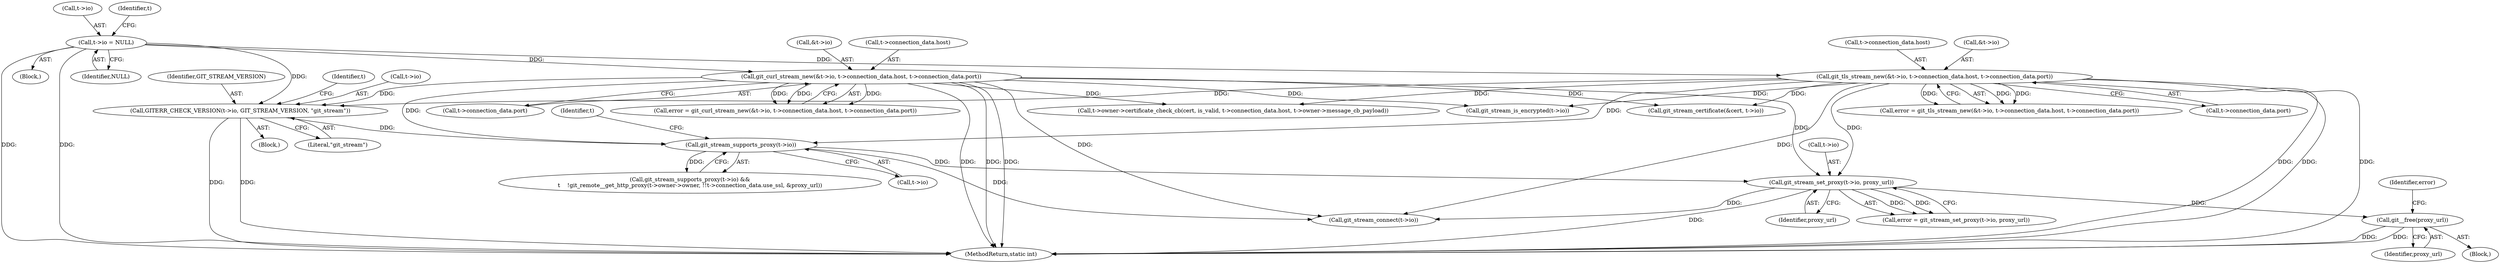 digraph "0_libgit2_b5c6a1b407b7f8b952bded2789593b68b1876211@pointer" {
"1000229" [label="(Call,git__free(proxy_url))"];
"1000224" [label="(Call,git_stream_set_proxy(t->io, proxy_url))"];
"1000153" [label="(Call,git_tls_stream_new(&t->io, t->connection_data.host, t->connection_data.port))"];
"1000134" [label="(Call,t->io = NULL)"];
"1000172" [label="(Call,git_curl_stream_new(&t->io, t->connection_data.host, t->connection_data.port))"];
"1000201" [label="(Call,git_stream_supports_proxy(t->io))"];
"1000193" [label="(Call,GITERR_CHECK_VERSION(t->io, GIT_STREAM_VERSION, \"git_stream\"))"];
"1000222" [label="(Call,error = git_stream_set_proxy(t->io, proxy_url))"];
"1000200" [label="(Call,git_stream_supports_proxy(t->io) &&\n\t    !git_remote__get_http_proxy(t->owner->owner, !!t->connection_data.use_ssl, &proxy_url))"];
"1000194" [label="(Call,t->io)"];
"1000259" [label="(Call,git_stream_is_encrypted(t->io))"];
"1000153" [label="(Call,git_tls_stream_new(&t->io, t->connection_data.host, t->connection_data.port))"];
"1000135" [label="(Call,t->io)"];
"1000177" [label="(Call,t->connection_data.host)"];
"1000229" [label="(Call,git__free(proxy_url))"];
"1000163" [label="(Call,t->connection_data.port)"];
"1000198" [label="(Literal,\"git_stream\")"];
"1000154" [label="(Call,&t->io)"];
"1000170" [label="(Call,error = git_curl_stream_new(&t->io, t->connection_data.host, t->connection_data.port))"];
"1000158" [label="(Call,t->connection_data.host)"];
"1000134" [label="(Call,t->io = NULL)"];
"1000138" [label="(Identifier,NULL)"];
"1000201" [label="(Call,git_stream_supports_proxy(t->io))"];
"1000224" [label="(Call,git_stream_set_proxy(t->io, proxy_url))"];
"1000239" [label="(Call,git_stream_connect(t->io))"];
"1000221" [label="(Block,)"];
"1000233" [label="(Identifier,error)"];
"1000151" [label="(Call,error = git_tls_stream_new(&t->io, t->connection_data.host, t->connection_data.port))"];
"1000287" [label="(Call,t->owner->certificate_check_cb(cert, is_valid, t->connection_data.host, t->owner->message_cb_payload))"];
"1000326" [label="(MethodReturn,static int)"];
"1000202" [label="(Call,t->io)"];
"1000209" [label="(Identifier,t)"];
"1000197" [label="(Identifier,GIT_STREAM_VERSION)"];
"1000125" [label="(Block,)"];
"1000193" [label="(Call,GITERR_CHECK_VERSION(t->io, GIT_STREAM_VERSION, \"git_stream\"))"];
"1000173" [label="(Call,&t->io)"];
"1000102" [label="(Block,)"];
"1000182" [label="(Call,t->connection_data.port)"];
"1000172" [label="(Call,git_curl_stream_new(&t->io, t->connection_data.host, t->connection_data.port))"];
"1000275" [label="(Call,git_stream_certificate(&cert, t->io))"];
"1000203" [label="(Identifier,t)"];
"1000225" [label="(Call,t->io)"];
"1000141" [label="(Identifier,t)"];
"1000230" [label="(Identifier,proxy_url)"];
"1000228" [label="(Identifier,proxy_url)"];
"1000229" -> "1000221"  [label="AST: "];
"1000229" -> "1000230"  [label="CFG: "];
"1000230" -> "1000229"  [label="AST: "];
"1000233" -> "1000229"  [label="CFG: "];
"1000229" -> "1000326"  [label="DDG: "];
"1000229" -> "1000326"  [label="DDG: "];
"1000224" -> "1000229"  [label="DDG: "];
"1000224" -> "1000222"  [label="AST: "];
"1000224" -> "1000228"  [label="CFG: "];
"1000225" -> "1000224"  [label="AST: "];
"1000228" -> "1000224"  [label="AST: "];
"1000222" -> "1000224"  [label="CFG: "];
"1000224" -> "1000326"  [label="DDG: "];
"1000224" -> "1000222"  [label="DDG: "];
"1000224" -> "1000222"  [label="DDG: "];
"1000153" -> "1000224"  [label="DDG: "];
"1000172" -> "1000224"  [label="DDG: "];
"1000201" -> "1000224"  [label="DDG: "];
"1000224" -> "1000239"  [label="DDG: "];
"1000153" -> "1000151"  [label="AST: "];
"1000153" -> "1000163"  [label="CFG: "];
"1000154" -> "1000153"  [label="AST: "];
"1000158" -> "1000153"  [label="AST: "];
"1000163" -> "1000153"  [label="AST: "];
"1000151" -> "1000153"  [label="CFG: "];
"1000153" -> "1000326"  [label="DDG: "];
"1000153" -> "1000326"  [label="DDG: "];
"1000153" -> "1000326"  [label="DDG: "];
"1000153" -> "1000151"  [label="DDG: "];
"1000153" -> "1000151"  [label="DDG: "];
"1000153" -> "1000151"  [label="DDG: "];
"1000134" -> "1000153"  [label="DDG: "];
"1000153" -> "1000193"  [label="DDG: "];
"1000153" -> "1000201"  [label="DDG: "];
"1000153" -> "1000239"  [label="DDG: "];
"1000153" -> "1000259"  [label="DDG: "];
"1000153" -> "1000275"  [label="DDG: "];
"1000153" -> "1000287"  [label="DDG: "];
"1000134" -> "1000125"  [label="AST: "];
"1000134" -> "1000138"  [label="CFG: "];
"1000135" -> "1000134"  [label="AST: "];
"1000138" -> "1000134"  [label="AST: "];
"1000141" -> "1000134"  [label="CFG: "];
"1000134" -> "1000326"  [label="DDG: "];
"1000134" -> "1000326"  [label="DDG: "];
"1000134" -> "1000172"  [label="DDG: "];
"1000134" -> "1000193"  [label="DDG: "];
"1000172" -> "1000170"  [label="AST: "];
"1000172" -> "1000182"  [label="CFG: "];
"1000173" -> "1000172"  [label="AST: "];
"1000177" -> "1000172"  [label="AST: "];
"1000182" -> "1000172"  [label="AST: "];
"1000170" -> "1000172"  [label="CFG: "];
"1000172" -> "1000326"  [label="DDG: "];
"1000172" -> "1000326"  [label="DDG: "];
"1000172" -> "1000326"  [label="DDG: "];
"1000172" -> "1000170"  [label="DDG: "];
"1000172" -> "1000170"  [label="DDG: "];
"1000172" -> "1000170"  [label="DDG: "];
"1000172" -> "1000193"  [label="DDG: "];
"1000172" -> "1000201"  [label="DDG: "];
"1000172" -> "1000239"  [label="DDG: "];
"1000172" -> "1000259"  [label="DDG: "];
"1000172" -> "1000275"  [label="DDG: "];
"1000172" -> "1000287"  [label="DDG: "];
"1000201" -> "1000200"  [label="AST: "];
"1000201" -> "1000202"  [label="CFG: "];
"1000202" -> "1000201"  [label="AST: "];
"1000209" -> "1000201"  [label="CFG: "];
"1000200" -> "1000201"  [label="CFG: "];
"1000201" -> "1000200"  [label="DDG: "];
"1000193" -> "1000201"  [label="DDG: "];
"1000201" -> "1000239"  [label="DDG: "];
"1000193" -> "1000102"  [label="AST: "];
"1000193" -> "1000198"  [label="CFG: "];
"1000194" -> "1000193"  [label="AST: "];
"1000197" -> "1000193"  [label="AST: "];
"1000198" -> "1000193"  [label="AST: "];
"1000203" -> "1000193"  [label="CFG: "];
"1000193" -> "1000326"  [label="DDG: "];
"1000193" -> "1000326"  [label="DDG: "];
}
